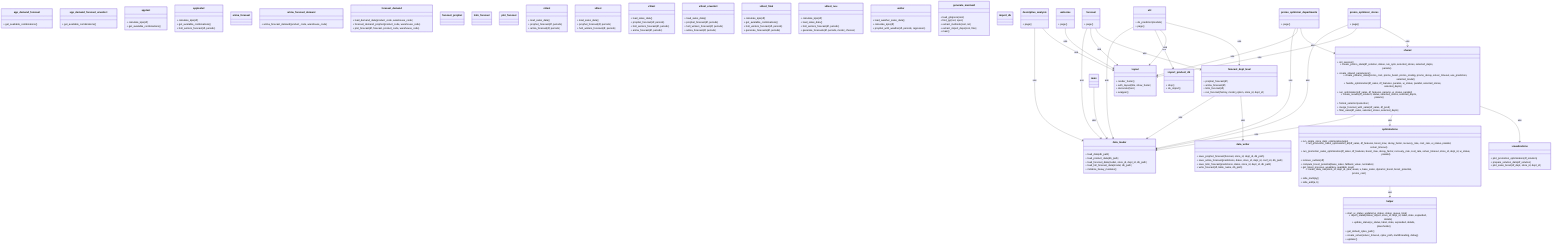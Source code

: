 classDiagram
%% package .
    class data_loader {
        + load_data(db_path)
        + load_product_data(db_path)
        + load_forecast_data(model, store_id, dept_id, db_path)
        + load_full_forecast_data(model, db_path)
        + initialize_heavy_modules()
    }
    class data_writer {
        + save_prophet_forecast(forecast, store_id, dept_id, db_path)
        + save_arima_forecast(predictions, dates, store_id, dept_id, conf_int, db_path)
        + save_lstm_forecast(predictions, dates, store_id, dept_id, db_path)
        + write_forecast(df, table_name, db_path)
    }
    class import_product_db {
        + drop()
        + do_import()
    }
    class layout {
        + render_footer()
        + with_layout(title, show_footer)
        + decorator(func)
        + wrapper()
    }
    class main
%% package experiments\forecast
    class app_demand_forecast {
        + get_available_combinations()
    }
    class app_demand_forecast_erweitert {
        + get_available_combinations()
    }
    class apptest {
        + calculate_kpis(df)
        + get_available_combinations()
    }
    class apptestv2 {
        + calculate_kpis(df)
        + get_available_combinations()
        + holt_winters_forecast(df, periods)
    }
    class arima_forecast
    class arima_forecast_demand {
        + arima_forecast_demand(product_code, warehouse_code)
    }
    class forecast_demand {
        + load_demand_data(product_code, warehouse_code)
        + forecast_demand_prophet(product_code, warehouse_code)
        + plot_forecast(df, forecast, product_code, warehouse_code)
    }
    class forecast_prophet
    class lstm_forecast
    class plot_forecast
    class v1test {
        + load_sales_data()
        + prophet_forecast(df, periods)
        + arima_forecast(df, periods)
    }
    class v2test {
        + load_sales_data()
        + prophet_forecast(df, periods)
        + holt_winters_forecast(df, periods)
    }
    class v3test {
        + load_sales_data()
        + prophet_forecast(df, periods)
        + holt_winters_forecast(df, periods)
        + arima_forecast(df, periods)
    }
    class v3test_erweitert {
        + load_sales_data()
        + prophet_forecast(df, periods)
        + holt_winters_forecast(df, periods)
        + arima_forecast(df, periods)
    }
    class v4test_final {
        + calculate_kpis(df)
        + get_available_combinations()
        + holt_winters_forecast(df, periods)
        + generate_forecasts(df, periods)
    }
    class v4test_neu {
        + calculate_kpis(df)
        + load_sales_data()
        + holt_winters_forecast(df, periods)
        + generate_forecasts(df, periods, model_choices)
    }
    class wetter {
        + load_weather_sales_data()
        + calculate_kpis(df)
        + prophet_with_weather(df, periods, regressors)
    }
%% package experiments
    class generate_mermaid {
        + load_gitignore(root)
        + find_py(root, spec)
        + extract_methods(root, rel)
        + extract_import_deps(root, files)
        + main()
    }
    class import_db
%% package logic\forcasting
    class forecast_dept_level {
        + prophet_forecast(df)
        + arima_forecast(df)
        + lstm_forecast(df)
        + run_forecast(history, model_option, store_id, dept_id)
    }
%% package logic\optimization
    class helper {
        + start_ui_status_updater(ui_status, status_queue, total)
        + report_status(status_object, store_id, dept_id, label, state, expanded, details)
        + update_status(ui_status, label, state, expanded, details, placeholder)
        + get_default_cplex_path()
        + create_solver(solver_timeout, cplex_path, multithreading, debug)
        + updater()
    }
    class optimizations {
        + run_single_store_dept_optimization(args)
        + run_promotion_sales_optimization_all(df_sales, df_features, boost_max, decay_factor, recovery_rate, cost_rate, ui_status, parallel, solver_timeout)
        + run_promotion_sales_optimization(df_sales, df_features, boost_max, decay_factor, recovery_rate, cost_rate, solver_timeout, store_id, dept_id, ui_status, parallel)
        + remove_outliers(df)
        + compute_boost_potential(base_sales, fallback_value, normalize)
        + get_latest_previous_week(key, available_keys)
        + create_data_row(store_id, dept_id, year, week, x, base_sales, dynamic_boost, boost_potential, promo_cost)
        + safe_multiply()
        + safe_add(a, b)
    }
    class visualizations {
        + plot_promotion_optimization(df_solution)
        + prepare_solution_data(df_solution)
        + plot_sales_boost(df_dept, store_id, dept_id)
    }
%% package pages
    class descriptive_analysis {
        + page()
    }
    class forecast {
        + page()
    }
    class util {
        + do_prediction(models)
        + page()
    }
    class welcome {
        + page()
    }
%% package pages\promotion_optimizer
    class promo_optimizer_departments {
        + page()
    }
    class promo_optimizer_stores {
        + page()
    }
    class shared {
        + init_session()
        + create_promo_state(df_solution, status, run_opts, selected_stores, selected_depts, params)
        + create_shared_parameters()
        + create_params_state(promo_cost, promo_boost, promo_scaling, promo_decay, solver_timeout, use_prediction, selected_model)
        + handle_optimization(df_sales, df_features, params, ui_status, parallel, selected_stores, selected_depts)
        + run_optimization(df_sales, df_features, params, ui_status, parallel)
        + create_results(df_solution, status, selected_stores, selected_depts, params)
        + format_selection(selection)
        + merge_forecast_with_sales(df_sales, df_pred)
        + filter_sales(df_sales, selected_stores, selected_depts)
    }
    forecast_dept_level --> data_loader: use
    forecast_dept_level --> data_writer: use
    optimizations --> helper: use
    main --> data_loader: use
    descriptive_analysis --> data_loader: use
    descriptive_analysis --> layout: use
    forecast --> data_loader: use
    forecast --> layout: use
    forecast --> forecast_dept_level: use
    promo_optimizer_departments --> data_loader: use
    promo_optimizer_departments --> layout: use
    promo_optimizer_departments --> shared: use
    promo_optimizer_stores --> data_loader: use
    promo_optimizer_stores --> layout: use
    promo_optimizer_stores --> shared: use
    shared --> data_loader: use
    shared --> optimizations: use
    shared --> visualizations: use
    util --> data_loader: use
    util --> import_product_db: use
    util --> layout: use
    util --> forecast_dept_level: use
    welcome --> layout: use